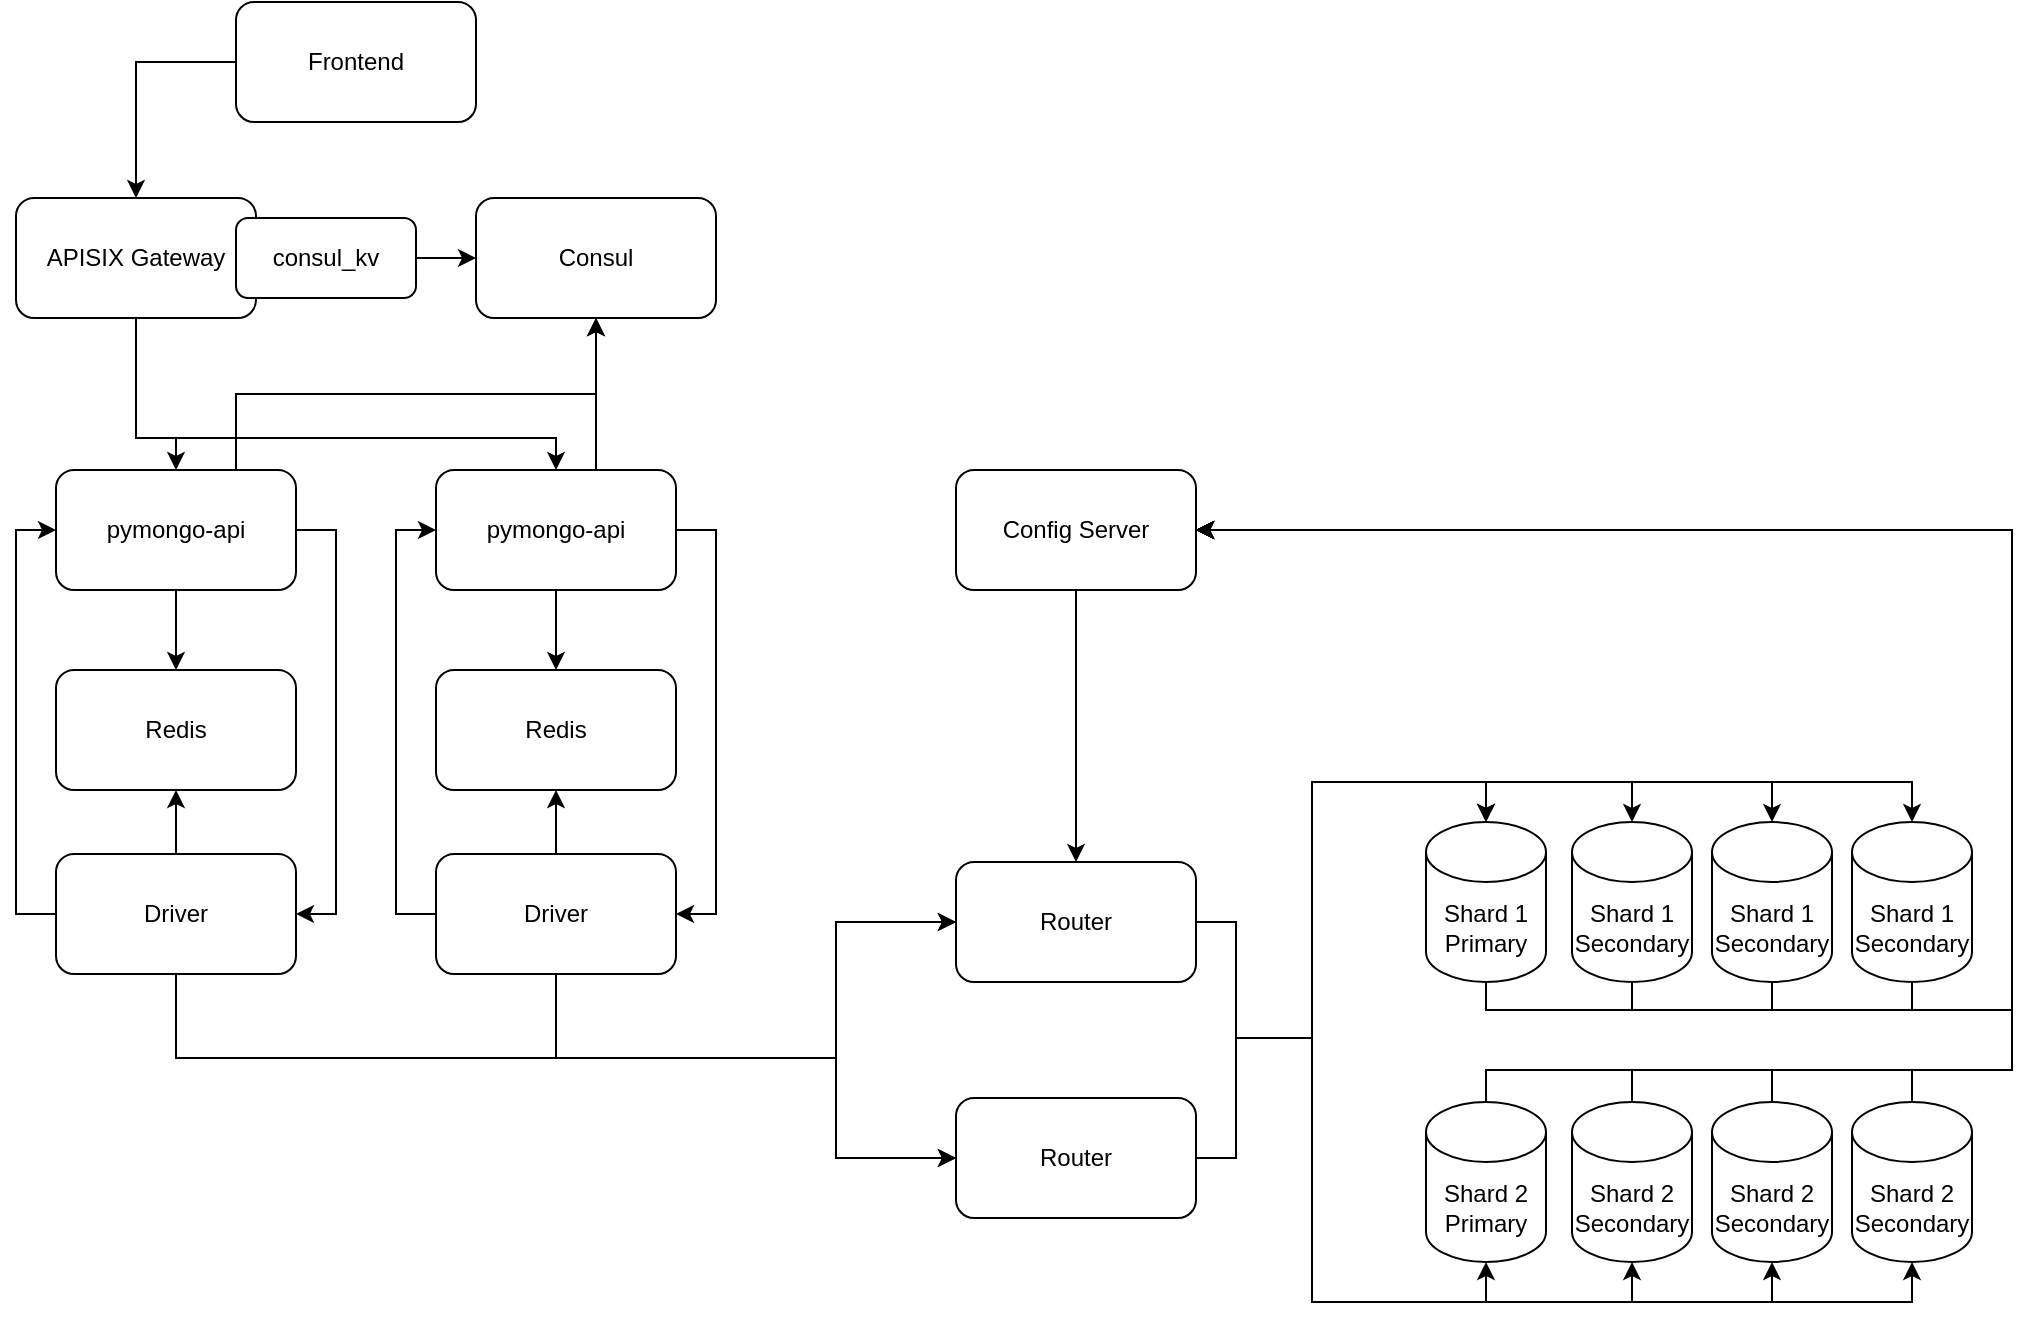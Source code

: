 <mxfile version="24.8.3">
  <diagram name="Page-1" id="-H_mtQnk-PTXWXPvYvuk">
    <mxGraphModel dx="1195" dy="736" grid="1" gridSize="10" guides="1" tooltips="1" connect="1" arrows="1" fold="1" page="1" pageScale="1" pageWidth="1169" pageHeight="827" math="0" shadow="0">
      <root>
        <mxCell id="0" />
        <mxCell id="1" parent="0" />
        <mxCell id="PALh2jBZQSpQOgBiLoI5-55" style="edgeStyle=orthogonalEdgeStyle;rounded=0;orthogonalLoop=1;jettySize=auto;html=1;exitX=0.5;exitY=1;exitDx=0;exitDy=0;entryX=0.5;entryY=0;entryDx=0;entryDy=0;" edge="1" parent="1" source="zA23MoTUsTF4_91t8viU-3" target="PALh2jBZQSpQOgBiLoI5-46">
          <mxGeometry relative="1" as="geometry" />
        </mxCell>
        <mxCell id="PALh2jBZQSpQOgBiLoI5-57" style="edgeStyle=orthogonalEdgeStyle;rounded=0;orthogonalLoop=1;jettySize=auto;html=1;exitX=1;exitY=0.5;exitDx=0;exitDy=0;entryX=1;entryY=0.5;entryDx=0;entryDy=0;" edge="1" parent="1" source="zA23MoTUsTF4_91t8viU-3" target="PALh2jBZQSpQOgBiLoI5-6">
          <mxGeometry relative="1" as="geometry" />
        </mxCell>
        <mxCell id="PALh2jBZQSpQOgBiLoI5-75" style="edgeStyle=orthogonalEdgeStyle;rounded=0;orthogonalLoop=1;jettySize=auto;html=1;exitX=0.75;exitY=0;exitDx=0;exitDy=0;entryX=0.5;entryY=1;entryDx=0;entryDy=0;" edge="1" parent="1" source="zA23MoTUsTF4_91t8viU-3" target="PALh2jBZQSpQOgBiLoI5-71">
          <mxGeometry relative="1" as="geometry">
            <Array as="points">
              <mxPoint x="376" y="274" />
            </Array>
          </mxGeometry>
        </mxCell>
        <mxCell id="zA23MoTUsTF4_91t8viU-3" value="pymongo-api" style="rounded=1;whiteSpace=wrap;html=1;" parent="1" vertex="1">
          <mxGeometry x="296" y="274" width="120" height="60" as="geometry" />
        </mxCell>
        <mxCell id="PALh2jBZQSpQOgBiLoI5-8" style="edgeStyle=orthogonalEdgeStyle;rounded=0;orthogonalLoop=1;jettySize=auto;html=1;entryX=0;entryY=0.5;entryDx=0;entryDy=0;" edge="1" parent="1" source="PALh2jBZQSpQOgBiLoI5-6" target="PALh2jBZQSpQOgBiLoI5-7">
          <mxGeometry relative="1" as="geometry">
            <Array as="points">
              <mxPoint x="356" y="568" />
              <mxPoint x="496" y="568" />
              <mxPoint x="496" y="500" />
            </Array>
          </mxGeometry>
        </mxCell>
        <mxCell id="PALh2jBZQSpQOgBiLoI5-56" style="edgeStyle=orthogonalEdgeStyle;rounded=0;orthogonalLoop=1;jettySize=auto;html=1;exitX=0.5;exitY=0;exitDx=0;exitDy=0;entryX=0.5;entryY=1;entryDx=0;entryDy=0;" edge="1" parent="1" source="PALh2jBZQSpQOgBiLoI5-6" target="PALh2jBZQSpQOgBiLoI5-46">
          <mxGeometry relative="1" as="geometry" />
        </mxCell>
        <mxCell id="PALh2jBZQSpQOgBiLoI5-58" style="edgeStyle=orthogonalEdgeStyle;rounded=0;orthogonalLoop=1;jettySize=auto;html=1;entryX=0;entryY=0.5;entryDx=0;entryDy=0;" edge="1" parent="1" source="PALh2jBZQSpQOgBiLoI5-6" target="PALh2jBZQSpQOgBiLoI5-52">
          <mxGeometry relative="1" as="geometry">
            <Array as="points">
              <mxPoint x="356" y="568" />
              <mxPoint x="496" y="568" />
              <mxPoint x="496" y="618" />
            </Array>
          </mxGeometry>
        </mxCell>
        <mxCell id="PALh2jBZQSpQOgBiLoI5-59" style="edgeStyle=orthogonalEdgeStyle;rounded=0;orthogonalLoop=1;jettySize=auto;html=1;entryX=0;entryY=0.5;entryDx=0;entryDy=0;" edge="1" parent="1" source="PALh2jBZQSpQOgBiLoI5-6" target="zA23MoTUsTF4_91t8viU-3">
          <mxGeometry relative="1" as="geometry">
            <Array as="points">
              <mxPoint x="276" y="496" />
              <mxPoint x="276" y="304" />
            </Array>
          </mxGeometry>
        </mxCell>
        <mxCell id="PALh2jBZQSpQOgBiLoI5-6" value="&lt;div&gt;Driver&lt;/div&gt;" style="rounded=1;whiteSpace=wrap;html=1;" vertex="1" parent="1">
          <mxGeometry x="296" y="466" width="120" height="60" as="geometry" />
        </mxCell>
        <mxCell id="PALh2jBZQSpQOgBiLoI5-7" value="&lt;div&gt;Router&lt;/div&gt;" style="rounded=1;whiteSpace=wrap;html=1;" vertex="1" parent="1">
          <mxGeometry x="556" y="470" width="120" height="60" as="geometry" />
        </mxCell>
        <mxCell id="PALh2jBZQSpQOgBiLoI5-16" style="edgeStyle=orthogonalEdgeStyle;rounded=0;orthogonalLoop=1;jettySize=auto;html=1;entryX=0.5;entryY=0;entryDx=0;entryDy=0;" edge="1" parent="1" source="PALh2jBZQSpQOgBiLoI5-13" target="PALh2jBZQSpQOgBiLoI5-7">
          <mxGeometry relative="1" as="geometry" />
        </mxCell>
        <mxCell id="PALh2jBZQSpQOgBiLoI5-13" value="Config Server" style="rounded=1;whiteSpace=wrap;html=1;" vertex="1" parent="1">
          <mxGeometry x="556" y="274" width="120" height="60" as="geometry" />
        </mxCell>
        <mxCell id="PALh2jBZQSpQOgBiLoI5-34" style="edgeStyle=orthogonalEdgeStyle;rounded=0;orthogonalLoop=1;jettySize=auto;html=1;entryX=1;entryY=0.5;entryDx=0;entryDy=0;" edge="1" parent="1" source="PALh2jBZQSpQOgBiLoI5-17" target="PALh2jBZQSpQOgBiLoI5-13">
          <mxGeometry relative="1" as="geometry">
            <Array as="points">
              <mxPoint x="821" y="544" />
              <mxPoint x="1084" y="544" />
              <mxPoint x="1084" y="304" />
            </Array>
          </mxGeometry>
        </mxCell>
        <mxCell id="PALh2jBZQSpQOgBiLoI5-17" value="&lt;div&gt;Shard 1&lt;/div&gt;&lt;div&gt;Primary&lt;br&gt;&lt;/div&gt;" style="shape=cylinder3;whiteSpace=wrap;html=1;boundedLbl=1;backgroundOutline=1;size=15;" vertex="1" parent="1">
          <mxGeometry x="791" y="450" width="60" height="80" as="geometry" />
        </mxCell>
        <mxCell id="PALh2jBZQSpQOgBiLoI5-37" style="edgeStyle=orthogonalEdgeStyle;rounded=0;orthogonalLoop=1;jettySize=auto;html=1;entryX=1;entryY=0.5;entryDx=0;entryDy=0;" edge="1" parent="1" source="PALh2jBZQSpQOgBiLoI5-18" target="PALh2jBZQSpQOgBiLoI5-13">
          <mxGeometry relative="1" as="geometry">
            <Array as="points">
              <mxPoint x="821" y="574" />
              <mxPoint x="1084" y="574" />
              <mxPoint x="1084" y="304" />
            </Array>
          </mxGeometry>
        </mxCell>
        <mxCell id="PALh2jBZQSpQOgBiLoI5-18" value="&lt;div&gt;Shard 2&lt;/div&gt;&lt;div&gt;Primary&lt;/div&gt;" style="shape=cylinder3;whiteSpace=wrap;html=1;boundedLbl=1;backgroundOutline=1;size=15;" vertex="1" parent="1">
          <mxGeometry x="791" y="590" width="60" height="80" as="geometry" />
        </mxCell>
        <mxCell id="PALh2jBZQSpQOgBiLoI5-35" style="edgeStyle=orthogonalEdgeStyle;rounded=0;orthogonalLoop=1;jettySize=auto;html=1;entryX=1;entryY=0.5;entryDx=0;entryDy=0;" edge="1" parent="1" source="PALh2jBZQSpQOgBiLoI5-23" target="PALh2jBZQSpQOgBiLoI5-13">
          <mxGeometry relative="1" as="geometry">
            <Array as="points">
              <mxPoint x="894" y="544" />
              <mxPoint x="1084" y="544" />
              <mxPoint x="1084" y="304" />
            </Array>
          </mxGeometry>
        </mxCell>
        <mxCell id="PALh2jBZQSpQOgBiLoI5-23" value="&lt;div&gt;Shard 1&lt;/div&gt;&lt;div&gt;Secondary&lt;br&gt;&lt;/div&gt;" style="shape=cylinder3;whiteSpace=wrap;html=1;boundedLbl=1;backgroundOutline=1;size=15;" vertex="1" parent="1">
          <mxGeometry x="864" y="450" width="60" height="80" as="geometry" />
        </mxCell>
        <mxCell id="PALh2jBZQSpQOgBiLoI5-36" style="edgeStyle=orthogonalEdgeStyle;rounded=0;orthogonalLoop=1;jettySize=auto;html=1;entryX=1;entryY=0.5;entryDx=0;entryDy=0;" edge="1" parent="1" source="PALh2jBZQSpQOgBiLoI5-24" target="PALh2jBZQSpQOgBiLoI5-13">
          <mxGeometry relative="1" as="geometry">
            <Array as="points">
              <mxPoint x="964" y="544" />
              <mxPoint x="1084" y="544" />
              <mxPoint x="1084" y="304" />
            </Array>
          </mxGeometry>
        </mxCell>
        <mxCell id="PALh2jBZQSpQOgBiLoI5-24" value="&lt;div&gt;Shard 1&lt;/div&gt;&lt;div&gt;Secondary&lt;br&gt;&lt;/div&gt;" style="shape=cylinder3;whiteSpace=wrap;html=1;boundedLbl=1;backgroundOutline=1;size=15;" vertex="1" parent="1">
          <mxGeometry x="934" y="450" width="60" height="80" as="geometry" />
        </mxCell>
        <mxCell id="PALh2jBZQSpQOgBiLoI5-25" style="edgeStyle=orthogonalEdgeStyle;rounded=0;orthogonalLoop=1;jettySize=auto;html=1;entryX=0.5;entryY=0;entryDx=0;entryDy=0;entryPerimeter=0;" edge="1" parent="1" source="PALh2jBZQSpQOgBiLoI5-7" target="PALh2jBZQSpQOgBiLoI5-23">
          <mxGeometry relative="1" as="geometry">
            <Array as="points">
              <mxPoint x="696" y="500" />
              <mxPoint x="696" y="558" />
              <mxPoint x="734" y="558" />
              <mxPoint x="734" y="430" />
              <mxPoint x="894" y="430" />
            </Array>
          </mxGeometry>
        </mxCell>
        <mxCell id="PALh2jBZQSpQOgBiLoI5-26" style="edgeStyle=orthogonalEdgeStyle;rounded=0;orthogonalLoop=1;jettySize=auto;html=1;entryX=0.5;entryY=0;entryDx=0;entryDy=0;entryPerimeter=0;" edge="1" parent="1" source="PALh2jBZQSpQOgBiLoI5-7" target="PALh2jBZQSpQOgBiLoI5-24">
          <mxGeometry relative="1" as="geometry">
            <Array as="points">
              <mxPoint x="696" y="500" />
              <mxPoint x="696" y="558" />
              <mxPoint x="734" y="558" />
              <mxPoint x="734" y="430" />
              <mxPoint x="964" y="430" />
            </Array>
          </mxGeometry>
        </mxCell>
        <mxCell id="PALh2jBZQSpQOgBiLoI5-38" style="edgeStyle=orthogonalEdgeStyle;rounded=0;orthogonalLoop=1;jettySize=auto;html=1;entryX=1;entryY=0.5;entryDx=0;entryDy=0;" edge="1" parent="1" source="PALh2jBZQSpQOgBiLoI5-27" target="PALh2jBZQSpQOgBiLoI5-13">
          <mxGeometry relative="1" as="geometry">
            <Array as="points">
              <mxPoint x="894" y="574" />
              <mxPoint x="1084" y="574" />
              <mxPoint x="1084" y="304" />
            </Array>
          </mxGeometry>
        </mxCell>
        <mxCell id="PALh2jBZQSpQOgBiLoI5-27" value="&lt;div&gt;Shard 2&lt;/div&gt;Secondary" style="shape=cylinder3;whiteSpace=wrap;html=1;boundedLbl=1;backgroundOutline=1;size=15;" vertex="1" parent="1">
          <mxGeometry x="864" y="590" width="60" height="80" as="geometry" />
        </mxCell>
        <mxCell id="PALh2jBZQSpQOgBiLoI5-39" style="edgeStyle=orthogonalEdgeStyle;rounded=0;orthogonalLoop=1;jettySize=auto;html=1;entryX=1;entryY=0.5;entryDx=0;entryDy=0;" edge="1" parent="1" source="PALh2jBZQSpQOgBiLoI5-28" target="PALh2jBZQSpQOgBiLoI5-13">
          <mxGeometry relative="1" as="geometry">
            <Array as="points">
              <mxPoint x="964" y="574" />
              <mxPoint x="1084" y="574" />
              <mxPoint x="1084" y="304" />
            </Array>
          </mxGeometry>
        </mxCell>
        <mxCell id="PALh2jBZQSpQOgBiLoI5-28" value="&lt;div&gt;Shard 2&lt;/div&gt;Secondary" style="shape=cylinder3;whiteSpace=wrap;html=1;boundedLbl=1;backgroundOutline=1;size=15;" vertex="1" parent="1">
          <mxGeometry x="934" y="590" width="60" height="80" as="geometry" />
        </mxCell>
        <mxCell id="PALh2jBZQSpQOgBiLoI5-29" style="edgeStyle=orthogonalEdgeStyle;rounded=0;orthogonalLoop=1;jettySize=auto;html=1;entryX=0.5;entryY=1;entryDx=0;entryDy=0;entryPerimeter=0;" edge="1" parent="1" source="PALh2jBZQSpQOgBiLoI5-7" target="PALh2jBZQSpQOgBiLoI5-18">
          <mxGeometry relative="1" as="geometry">
            <Array as="points">
              <mxPoint x="696" y="500" />
              <mxPoint x="696" y="558" />
              <mxPoint x="734" y="558" />
              <mxPoint x="734" y="690" />
              <mxPoint x="821" y="690" />
            </Array>
          </mxGeometry>
        </mxCell>
        <mxCell id="PALh2jBZQSpQOgBiLoI5-31" style="edgeStyle=orthogonalEdgeStyle;rounded=0;orthogonalLoop=1;jettySize=auto;html=1;entryX=0.5;entryY=0;entryDx=0;entryDy=0;entryPerimeter=0;" edge="1" parent="1" source="PALh2jBZQSpQOgBiLoI5-7" target="PALh2jBZQSpQOgBiLoI5-17">
          <mxGeometry relative="1" as="geometry">
            <Array as="points">
              <mxPoint x="696" y="500" />
              <mxPoint x="696" y="558" />
              <mxPoint x="734" y="558" />
              <mxPoint x="734" y="430" />
              <mxPoint x="821" y="430" />
            </Array>
          </mxGeometry>
        </mxCell>
        <mxCell id="PALh2jBZQSpQOgBiLoI5-32" style="edgeStyle=orthogonalEdgeStyle;rounded=0;orthogonalLoop=1;jettySize=auto;html=1;entryX=0.5;entryY=1;entryDx=0;entryDy=0;entryPerimeter=0;" edge="1" parent="1" source="PALh2jBZQSpQOgBiLoI5-7" target="PALh2jBZQSpQOgBiLoI5-27">
          <mxGeometry relative="1" as="geometry">
            <Array as="points">
              <mxPoint x="696" y="500" />
              <mxPoint x="696" y="558" />
              <mxPoint x="734" y="558" />
              <mxPoint x="734" y="690" />
              <mxPoint x="894" y="690" />
            </Array>
          </mxGeometry>
        </mxCell>
        <mxCell id="PALh2jBZQSpQOgBiLoI5-33" style="edgeStyle=orthogonalEdgeStyle;rounded=0;orthogonalLoop=1;jettySize=auto;html=1;entryX=0.5;entryY=1;entryDx=0;entryDy=0;entryPerimeter=0;" edge="1" parent="1" source="PALh2jBZQSpQOgBiLoI5-7" target="PALh2jBZQSpQOgBiLoI5-28">
          <mxGeometry relative="1" as="geometry">
            <Array as="points">
              <mxPoint x="696" y="500" />
              <mxPoint x="696" y="558" />
              <mxPoint x="734" y="558" />
              <mxPoint x="734" y="690" />
              <mxPoint x="964" y="690" />
            </Array>
          </mxGeometry>
        </mxCell>
        <mxCell id="PALh2jBZQSpQOgBiLoI5-44" style="edgeStyle=orthogonalEdgeStyle;rounded=0;orthogonalLoop=1;jettySize=auto;html=1;entryX=1;entryY=0.5;entryDx=0;entryDy=0;" edge="1" parent="1" source="PALh2jBZQSpQOgBiLoI5-40" target="PALh2jBZQSpQOgBiLoI5-13">
          <mxGeometry relative="1" as="geometry">
            <Array as="points">
              <mxPoint x="1034" y="544" />
              <mxPoint x="1084" y="544" />
              <mxPoint x="1084" y="304" />
            </Array>
          </mxGeometry>
        </mxCell>
        <mxCell id="PALh2jBZQSpQOgBiLoI5-40" value="&lt;div&gt;Shard 1&lt;/div&gt;&lt;div&gt;Secondary&lt;br&gt;&lt;/div&gt;" style="shape=cylinder3;whiteSpace=wrap;html=1;boundedLbl=1;backgroundOutline=1;size=15;" vertex="1" parent="1">
          <mxGeometry x="1004" y="450" width="60" height="80" as="geometry" />
        </mxCell>
        <mxCell id="PALh2jBZQSpQOgBiLoI5-45" style="edgeStyle=orthogonalEdgeStyle;rounded=0;orthogonalLoop=1;jettySize=auto;html=1;entryX=1;entryY=0.5;entryDx=0;entryDy=0;" edge="1" parent="1" source="PALh2jBZQSpQOgBiLoI5-41" target="PALh2jBZQSpQOgBiLoI5-13">
          <mxGeometry relative="1" as="geometry">
            <Array as="points">
              <mxPoint x="1034" y="574" />
              <mxPoint x="1084" y="574" />
              <mxPoint x="1084" y="304" />
            </Array>
          </mxGeometry>
        </mxCell>
        <mxCell id="PALh2jBZQSpQOgBiLoI5-41" value="&lt;div&gt;Shard 2&lt;/div&gt;Secondary" style="shape=cylinder3;whiteSpace=wrap;html=1;boundedLbl=1;backgroundOutline=1;size=15;" vertex="1" parent="1">
          <mxGeometry x="1004" y="590" width="60" height="80" as="geometry" />
        </mxCell>
        <mxCell id="PALh2jBZQSpQOgBiLoI5-42" style="edgeStyle=orthogonalEdgeStyle;rounded=0;orthogonalLoop=1;jettySize=auto;html=1;entryX=0.5;entryY=1;entryDx=0;entryDy=0;entryPerimeter=0;" edge="1" parent="1" source="PALh2jBZQSpQOgBiLoI5-7" target="PALh2jBZQSpQOgBiLoI5-41">
          <mxGeometry relative="1" as="geometry">
            <Array as="points">
              <mxPoint x="696" y="500" />
              <mxPoint x="696" y="558" />
              <mxPoint x="734" y="558" />
              <mxPoint x="734" y="690" />
              <mxPoint x="1034" y="690" />
            </Array>
          </mxGeometry>
        </mxCell>
        <mxCell id="PALh2jBZQSpQOgBiLoI5-43" style="edgeStyle=orthogonalEdgeStyle;rounded=0;orthogonalLoop=1;jettySize=auto;html=1;entryX=0.5;entryY=0;entryDx=0;entryDy=0;entryPerimeter=0;exitX=1;exitY=0.5;exitDx=0;exitDy=0;" edge="1" parent="1" source="PALh2jBZQSpQOgBiLoI5-7" target="PALh2jBZQSpQOgBiLoI5-40">
          <mxGeometry relative="1" as="geometry">
            <Array as="points">
              <mxPoint x="696" y="500" />
              <mxPoint x="696" y="558" />
              <mxPoint x="734" y="558" />
              <mxPoint x="734" y="430" />
              <mxPoint x="1034" y="430" />
            </Array>
          </mxGeometry>
        </mxCell>
        <mxCell id="PALh2jBZQSpQOgBiLoI5-46" value="Redis" style="rounded=1;whiteSpace=wrap;html=1;" vertex="1" parent="1">
          <mxGeometry x="296" y="374" width="120" height="60" as="geometry" />
        </mxCell>
        <mxCell id="PALh2jBZQSpQOgBiLoI5-52" value="&lt;div&gt;Router&lt;/div&gt;" style="rounded=1;whiteSpace=wrap;html=1;" vertex="1" parent="1">
          <mxGeometry x="556" y="588" width="120" height="60" as="geometry" />
        </mxCell>
        <mxCell id="PALh2jBZQSpQOgBiLoI5-53" style="edgeStyle=orthogonalEdgeStyle;rounded=0;orthogonalLoop=1;jettySize=auto;html=1;entryX=0.5;entryY=0;entryDx=0;entryDy=0;entryPerimeter=0;" edge="1" parent="1" source="PALh2jBZQSpQOgBiLoI5-52" target="PALh2jBZQSpQOgBiLoI5-17">
          <mxGeometry relative="1" as="geometry">
            <Array as="points">
              <mxPoint x="696" y="618" />
              <mxPoint x="696" y="558" />
              <mxPoint x="734" y="558" />
              <mxPoint x="734" y="430" />
              <mxPoint x="821" y="430" />
            </Array>
          </mxGeometry>
        </mxCell>
        <mxCell id="PALh2jBZQSpQOgBiLoI5-60" style="edgeStyle=orthogonalEdgeStyle;rounded=0;orthogonalLoop=1;jettySize=auto;html=1;exitX=0.5;exitY=1;exitDx=0;exitDy=0;entryX=0.5;entryY=0;entryDx=0;entryDy=0;" edge="1" parent="1" source="PALh2jBZQSpQOgBiLoI5-62" target="PALh2jBZQSpQOgBiLoI5-66">
          <mxGeometry relative="1" as="geometry" />
        </mxCell>
        <mxCell id="PALh2jBZQSpQOgBiLoI5-61" style="edgeStyle=orthogonalEdgeStyle;rounded=0;orthogonalLoop=1;jettySize=auto;html=1;exitX=1;exitY=0.5;exitDx=0;exitDy=0;entryX=1;entryY=0.5;entryDx=0;entryDy=0;" edge="1" parent="1" source="PALh2jBZQSpQOgBiLoI5-62" target="PALh2jBZQSpQOgBiLoI5-65">
          <mxGeometry relative="1" as="geometry" />
        </mxCell>
        <mxCell id="PALh2jBZQSpQOgBiLoI5-74" style="edgeStyle=orthogonalEdgeStyle;rounded=0;orthogonalLoop=1;jettySize=auto;html=1;exitX=0.75;exitY=0;exitDx=0;exitDy=0;entryX=0.5;entryY=1;entryDx=0;entryDy=0;" edge="1" parent="1" source="PALh2jBZQSpQOgBiLoI5-62" target="PALh2jBZQSpQOgBiLoI5-71">
          <mxGeometry relative="1" as="geometry" />
        </mxCell>
        <mxCell id="PALh2jBZQSpQOgBiLoI5-62" value="pymongo-api" style="rounded=1;whiteSpace=wrap;html=1;" vertex="1" parent="1">
          <mxGeometry x="106" y="274" width="120" height="60" as="geometry" />
        </mxCell>
        <mxCell id="PALh2jBZQSpQOgBiLoI5-63" style="edgeStyle=orthogonalEdgeStyle;rounded=0;orthogonalLoop=1;jettySize=auto;html=1;exitX=0.5;exitY=0;exitDx=0;exitDy=0;entryX=0.5;entryY=1;entryDx=0;entryDy=0;" edge="1" parent="1" source="PALh2jBZQSpQOgBiLoI5-65" target="PALh2jBZQSpQOgBiLoI5-66">
          <mxGeometry relative="1" as="geometry" />
        </mxCell>
        <mxCell id="PALh2jBZQSpQOgBiLoI5-64" style="edgeStyle=orthogonalEdgeStyle;rounded=0;orthogonalLoop=1;jettySize=auto;html=1;entryX=0;entryY=0.5;entryDx=0;entryDy=0;" edge="1" parent="1" source="PALh2jBZQSpQOgBiLoI5-65" target="PALh2jBZQSpQOgBiLoI5-62">
          <mxGeometry relative="1" as="geometry">
            <Array as="points">
              <mxPoint x="86" y="496" />
              <mxPoint x="86" y="304" />
            </Array>
          </mxGeometry>
        </mxCell>
        <mxCell id="PALh2jBZQSpQOgBiLoI5-67" style="edgeStyle=orthogonalEdgeStyle;rounded=0;orthogonalLoop=1;jettySize=auto;html=1;entryX=0;entryY=0.5;entryDx=0;entryDy=0;" edge="1" parent="1" source="PALh2jBZQSpQOgBiLoI5-65" target="PALh2jBZQSpQOgBiLoI5-7">
          <mxGeometry relative="1" as="geometry">
            <Array as="points">
              <mxPoint x="166" y="568" />
              <mxPoint x="496" y="568" />
              <mxPoint x="496" y="500" />
            </Array>
          </mxGeometry>
        </mxCell>
        <mxCell id="PALh2jBZQSpQOgBiLoI5-68" style="edgeStyle=orthogonalEdgeStyle;rounded=0;orthogonalLoop=1;jettySize=auto;html=1;entryX=0;entryY=0.5;entryDx=0;entryDy=0;" edge="1" parent="1" source="PALh2jBZQSpQOgBiLoI5-65" target="PALh2jBZQSpQOgBiLoI5-52">
          <mxGeometry relative="1" as="geometry">
            <Array as="points">
              <mxPoint x="166" y="568" />
              <mxPoint x="496" y="568" />
              <mxPoint x="496" y="618" />
            </Array>
          </mxGeometry>
        </mxCell>
        <mxCell id="PALh2jBZQSpQOgBiLoI5-65" value="&lt;div&gt;Driver&lt;/div&gt;" style="rounded=1;whiteSpace=wrap;html=1;" vertex="1" parent="1">
          <mxGeometry x="106" y="466" width="120" height="60" as="geometry" />
        </mxCell>
        <mxCell id="PALh2jBZQSpQOgBiLoI5-66" value="Redis" style="rounded=1;whiteSpace=wrap;html=1;" vertex="1" parent="1">
          <mxGeometry x="106" y="374" width="120" height="60" as="geometry" />
        </mxCell>
        <mxCell id="PALh2jBZQSpQOgBiLoI5-72" style="edgeStyle=orthogonalEdgeStyle;rounded=0;orthogonalLoop=1;jettySize=auto;html=1;entryX=0.5;entryY=0;entryDx=0;entryDy=0;" edge="1" parent="1" source="PALh2jBZQSpQOgBiLoI5-69" target="PALh2jBZQSpQOgBiLoI5-62">
          <mxGeometry relative="1" as="geometry">
            <Array as="points">
              <mxPoint x="146" y="258" />
              <mxPoint x="166" y="258" />
            </Array>
          </mxGeometry>
        </mxCell>
        <mxCell id="PALh2jBZQSpQOgBiLoI5-73" style="edgeStyle=orthogonalEdgeStyle;rounded=0;orthogonalLoop=1;jettySize=auto;html=1;entryX=0.5;entryY=0;entryDx=0;entryDy=0;" edge="1" parent="1" source="PALh2jBZQSpQOgBiLoI5-69" target="zA23MoTUsTF4_91t8viU-3">
          <mxGeometry relative="1" as="geometry">
            <Array as="points">
              <mxPoint x="146" y="258" />
              <mxPoint x="356" y="258" />
            </Array>
          </mxGeometry>
        </mxCell>
        <mxCell id="PALh2jBZQSpQOgBiLoI5-69" value="APISIX Gateway" style="rounded=1;whiteSpace=wrap;html=1;" vertex="1" parent="1">
          <mxGeometry x="86" y="138" width="120" height="60" as="geometry" />
        </mxCell>
        <mxCell id="PALh2jBZQSpQOgBiLoI5-76" style="edgeStyle=orthogonalEdgeStyle;rounded=0;orthogonalLoop=1;jettySize=auto;html=1;entryX=0;entryY=0.5;entryDx=0;entryDy=0;" edge="1" parent="1" source="PALh2jBZQSpQOgBiLoI5-70" target="PALh2jBZQSpQOgBiLoI5-71">
          <mxGeometry relative="1" as="geometry" />
        </mxCell>
        <mxCell id="PALh2jBZQSpQOgBiLoI5-70" value="consul_kv" style="rounded=1;whiteSpace=wrap;html=1;" vertex="1" parent="1">
          <mxGeometry x="196" y="148" width="90" height="40" as="geometry" />
        </mxCell>
        <mxCell id="PALh2jBZQSpQOgBiLoI5-71" value="Consul" style="rounded=1;whiteSpace=wrap;html=1;" vertex="1" parent="1">
          <mxGeometry x="316" y="138" width="120" height="60" as="geometry" />
        </mxCell>
        <mxCell id="PALh2jBZQSpQOgBiLoI5-78" style="edgeStyle=orthogonalEdgeStyle;rounded=0;orthogonalLoop=1;jettySize=auto;html=1;entryX=0.5;entryY=0;entryDx=0;entryDy=0;" edge="1" parent="1" source="PALh2jBZQSpQOgBiLoI5-77" target="PALh2jBZQSpQOgBiLoI5-69">
          <mxGeometry relative="1" as="geometry">
            <Array as="points">
              <mxPoint x="146" y="70" />
            </Array>
          </mxGeometry>
        </mxCell>
        <mxCell id="PALh2jBZQSpQOgBiLoI5-77" value="Frontend" style="rounded=1;whiteSpace=wrap;html=1;" vertex="1" parent="1">
          <mxGeometry x="196" y="40" width="120" height="60" as="geometry" />
        </mxCell>
      </root>
    </mxGraphModel>
  </diagram>
</mxfile>
